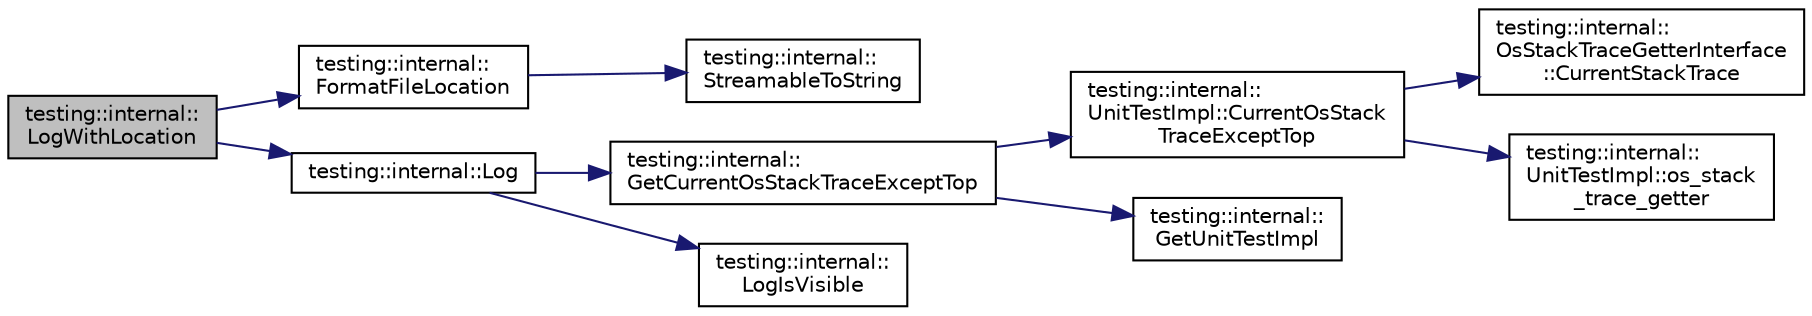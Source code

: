digraph "testing::internal::LogWithLocation"
{
 // LATEX_PDF_SIZE
  bgcolor="transparent";
  edge [fontname="Helvetica",fontsize="10",labelfontname="Helvetica",labelfontsize="10"];
  node [fontname="Helvetica",fontsize="10",shape=record];
  rankdir="LR";
  Node1 [label="testing::internal::\lLogWithLocation",height=0.2,width=0.4,color="black", fillcolor="grey75", style="filled", fontcolor="black",tooltip=" "];
  Node1 -> Node2 [color="midnightblue",fontsize="10",style="solid",fontname="Helvetica"];
  Node2 [label="testing::internal::\lFormatFileLocation",height=0.2,width=0.4,color="black",URL="$namespacetesting_1_1internal.html#aea0ca448425df26e868a7d9447b9b7a1",tooltip=" "];
  Node2 -> Node3 [color="midnightblue",fontsize="10",style="solid",fontname="Helvetica"];
  Node3 [label="testing::internal::\lStreamableToString",height=0.2,width=0.4,color="black",URL="$namespacetesting_1_1internal.html#aad4beed95d0846e6ffc5da0978ef3bb9",tooltip=" "];
  Node1 -> Node4 [color="midnightblue",fontsize="10",style="solid",fontname="Helvetica"];
  Node4 [label="testing::internal::Log",height=0.2,width=0.4,color="black",URL="$namespacetesting_1_1internal.html#a8a57ce0412334a3f487bbaa8321febbe",tooltip=" "];
  Node4 -> Node5 [color="midnightblue",fontsize="10",style="solid",fontname="Helvetica"];
  Node5 [label="testing::internal::\lGetCurrentOsStackTraceExceptTop",height=0.2,width=0.4,color="black",URL="$namespacetesting_1_1internal.html#a4b234f8922078deba93158cdbe956bf4",tooltip=" "];
  Node5 -> Node6 [color="midnightblue",fontsize="10",style="solid",fontname="Helvetica"];
  Node6 [label="testing::internal::\lUnitTestImpl::CurrentOsStack\lTraceExceptTop",height=0.2,width=0.4,color="black",URL="$classtesting_1_1internal_1_1UnitTestImpl.html#a2320c999cd87f4f03db9ea4552572108",tooltip=" "];
  Node6 -> Node7 [color="midnightblue",fontsize="10",style="solid",fontname="Helvetica"];
  Node7 [label="testing::internal::\lOsStackTraceGetterInterface\l::CurrentStackTrace",height=0.2,width=0.4,color="black",URL="$classtesting_1_1internal_1_1OsStackTraceGetterInterface.html#a0c41724e4e47647a7fe2ace8e70c0ec7",tooltip=" "];
  Node6 -> Node8 [color="midnightblue",fontsize="10",style="solid",fontname="Helvetica"];
  Node8 [label="testing::internal::\lUnitTestImpl::os_stack\l_trace_getter",height=0.2,width=0.4,color="black",URL="$classtesting_1_1internal_1_1UnitTestImpl.html#a71753679854f7fbba6c1568eb422fecb",tooltip=" "];
  Node5 -> Node9 [color="midnightblue",fontsize="10",style="solid",fontname="Helvetica"];
  Node9 [label="testing::internal::\lGetUnitTestImpl",height=0.2,width=0.4,color="black",URL="$namespacetesting_1_1internal.html#a9bd0caf5d16512de38b39599c13ee634",tooltip=" "];
  Node4 -> Node10 [color="midnightblue",fontsize="10",style="solid",fontname="Helvetica"];
  Node10 [label="testing::internal::\lLogIsVisible",height=0.2,width=0.4,color="black",URL="$namespacetesting_1_1internal.html#a69ffdba5ee36743e88d8f89b79e566ff",tooltip=" "];
}
